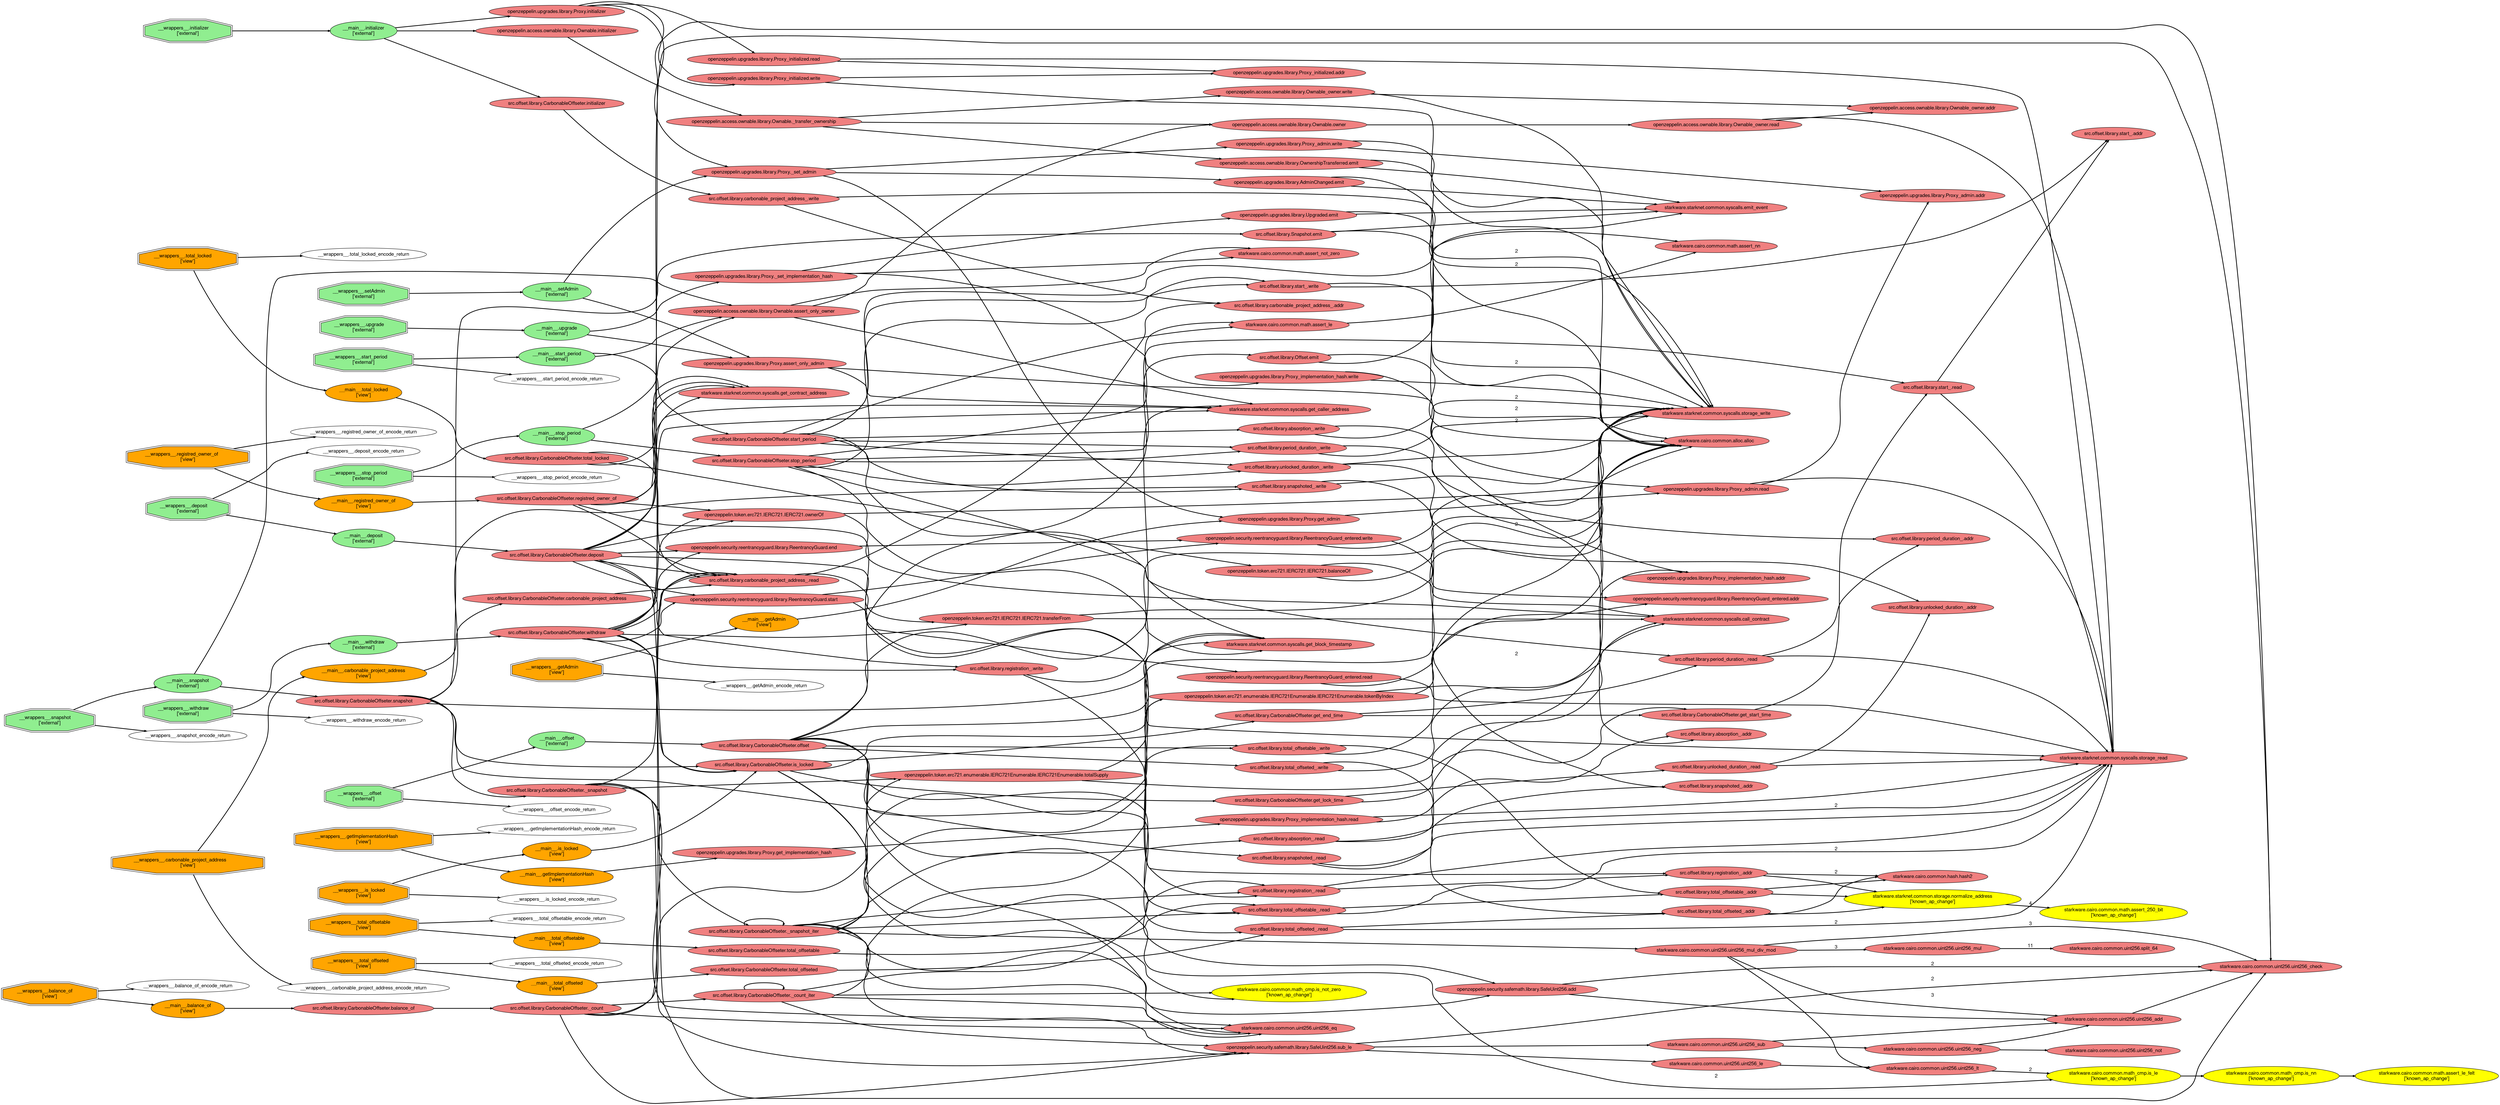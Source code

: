 // Call flow graph
digraph CarbonableOffseter {
	graph [fontname="Helvetica,Arial,sans-serif" fontsize=20 layout=dot newrank=true rankdir=LR]
	node [fontname="Helvetica,Arial,sans-serif" pencolor="#00000044" shape="rect, plaintext" style=filled]
	edge [arrowsize=0.5 fontname="Helvetica,Arial,sans-serif" labeldistance=3 labelfontcolor="#00000080" penwidth=2]
	0 [label="starkware.cairo.common.alloc.alloc" color="" fillcolor=lightcoral shape=oval style=filled]
	3 [label="starkware.cairo.common.hash.hash2" color="" fillcolor=lightcoral shape=oval style=filled]
	9 [label="starkware.cairo.common.math.assert_not_zero" color="" fillcolor=lightcoral shape=oval style=filled]
	14 [label="starkware.cairo.common.math.assert_nn" color="" fillcolor=lightcoral shape=oval style=filled]
	18 [label="starkware.cairo.common.math.assert_le" color="" fillcolor=lightcoral shape=oval style=filled]
	23 [label="starkware.cairo.common.math.assert_250_bit\l['known_ap_change']" color="" fillcolor=yellow shape=oval style=filled]
	36 [label="starkware.cairo.common.math.assert_le_felt\l['known_ap_change']" color="" fillcolor=yellow shape=oval style=filled]
	81 [label="starkware.starknet.common.storage.normalize_address\l['known_ap_change']" color="" fillcolor=yellow shape=oval style=filled]
	121 [label="starkware.starknet.common.syscalls.call_contract" color="" fillcolor=lightcoral shape=oval style=filled]
	133 [label="starkware.starknet.common.syscalls.get_caller_address" color="" fillcolor=lightcoral shape=oval style=filled]
	140 [label="starkware.starknet.common.syscalls.get_contract_address" color="" fillcolor=lightcoral shape=oval style=filled]
	147 [label="starkware.starknet.common.syscalls.get_block_timestamp" color="" fillcolor=lightcoral shape=oval style=filled]
	154 [label="starkware.starknet.common.syscalls.storage_read" color="" fillcolor=lightcoral shape=oval style=filled]
	162 [label="starkware.starknet.common.syscalls.storage_write" color="" fillcolor=lightcoral shape=oval style=filled]
	170 [label="starkware.starknet.common.syscalls.emit_event" color="" fillcolor=lightcoral shape=oval style=filled]
	180 [label="starkware.cairo.common.math_cmp.is_not_zero\l['known_ap_change']" color="" fillcolor=yellow shape=oval style=filled]
	188 [label="starkware.cairo.common.math_cmp.is_nn\l['known_ap_change']" color="" fillcolor=yellow shape=oval style=filled]
	221 [label="starkware.cairo.common.math_cmp.is_le\l['known_ap_change']" color="" fillcolor=yellow shape=oval style=filled]
	226 [label="starkware.cairo.common.uint256.uint256_check" color="" fillcolor=lightcoral shape=oval style=filled]
	231 [label="starkware.cairo.common.uint256.uint256_add" color="" fillcolor=lightcoral shape=oval style=filled]
	253 [label="starkware.cairo.common.uint256.split_64" color="" fillcolor=lightcoral shape=oval style=filled]
	269 [label="starkware.cairo.common.uint256.uint256_mul" color="" fillcolor=lightcoral shape=oval style=filled]
	357 [label="starkware.cairo.common.uint256.uint256_lt" color="" fillcolor=lightcoral shape=oval style=filled]
	374 [label="starkware.cairo.common.uint256.uint256_le" color="" fillcolor=lightcoral shape=oval style=filled]
	386 [label="starkware.cairo.common.uint256.uint256_mul_div_mod" color="" fillcolor=lightcoral shape=oval style=filled]
	472 [label="starkware.cairo.common.uint256.uint256_not" color="" fillcolor=lightcoral shape=oval style=filled]
	480 [label="starkware.cairo.common.uint256.uint256_neg" color="" fillcolor=lightcoral shape=oval style=filled]
	495 [label="starkware.cairo.common.uint256.uint256_sub" color="" fillcolor=lightcoral shape=oval style=filled]
	511 [label="starkware.cairo.common.uint256.uint256_eq" color="" fillcolor=lightcoral shape=oval style=filled]
	533 [label="openzeppelin.access.ownable.library.OwnershipTransferred.emit" color="" fillcolor=lightcoral shape=oval style=filled]
	558 [label="openzeppelin.access.ownable.library.Ownable_owner.addr" color="" fillcolor=lightcoral shape=oval style=filled]
	563 [label="openzeppelin.access.ownable.library.Ownable_owner.read" color="" fillcolor=lightcoral shape=oval style=filled]
	576 [label="openzeppelin.access.ownable.library.Ownable_owner.write" color="" fillcolor=lightcoral shape=oval style=filled]
	588 [label="openzeppelin.access.ownable.library.Ownable.initializer" color="" fillcolor=lightcoral shape=oval style=filled]
	595 [label="openzeppelin.access.ownable.library.Ownable.assert_only_owner" color="" fillcolor=lightcoral shape=oval style=filled]
	610 [label="openzeppelin.access.ownable.library.Ownable.owner" color="" fillcolor=lightcoral shape=oval style=filled]
	616 [label="openzeppelin.access.ownable.library.Ownable._transfer_ownership" color="" fillcolor=lightcoral shape=oval style=filled]
	637 [label="openzeppelin.upgrades.library.Upgraded.emit" color="" fillcolor=lightcoral shape=oval style=filled]
	661 [label="openzeppelin.upgrades.library.AdminChanged.emit" color="" fillcolor=lightcoral shape=oval style=filled]
	686 [label="openzeppelin.upgrades.library.Proxy_implementation_hash.addr" color="" fillcolor=lightcoral shape=oval style=filled]
	691 [label="openzeppelin.upgrades.library.Proxy_implementation_hash.read" color="" fillcolor=lightcoral shape=oval style=filled]
	704 [label="openzeppelin.upgrades.library.Proxy_implementation_hash.write" color="" fillcolor=lightcoral shape=oval style=filled]
	716 [label="openzeppelin.upgrades.library.Proxy_admin.addr" color="" fillcolor=lightcoral shape=oval style=filled]
	721 [label="openzeppelin.upgrades.library.Proxy_admin.read" color="" fillcolor=lightcoral shape=oval style=filled]
	734 [label="openzeppelin.upgrades.library.Proxy_admin.write" color="" fillcolor=lightcoral shape=oval style=filled]
	746 [label="openzeppelin.upgrades.library.Proxy_initialized.addr" color="" fillcolor=lightcoral shape=oval style=filled]
	751 [label="openzeppelin.upgrades.library.Proxy_initialized.read" color="" fillcolor=lightcoral shape=oval style=filled]
	764 [label="openzeppelin.upgrades.library.Proxy_initialized.write" color="" fillcolor=lightcoral shape=oval style=filled]
	776 [label="openzeppelin.upgrades.library.Proxy.initializer" color="" fillcolor=lightcoral shape=oval style=filled]
	794 [label="openzeppelin.upgrades.library.Proxy.assert_only_admin" color="" fillcolor=lightcoral shape=oval style=filled]
	807 [label="openzeppelin.upgrades.library.Proxy.get_implementation_hash" color="" fillcolor=lightcoral shape=oval style=filled]
	813 [label="openzeppelin.upgrades.library.Proxy.get_admin" color="" fillcolor=lightcoral shape=oval style=filled]
	819 [label="openzeppelin.upgrades.library.Proxy._set_admin" color="" fillcolor=lightcoral shape=oval style=filled]
	840 [label="openzeppelin.upgrades.library.Proxy._set_implementation_hash" color="" fillcolor=lightcoral shape=oval style=filled]
	858 [label="openzeppelin.security.safemath.library.SafeUint256.add" color="" fillcolor=lightcoral shape=oval style=filled]
	879 [label="openzeppelin.security.safemath.library.SafeUint256.sub_le" color="" fillcolor=lightcoral shape=oval style=filled]
	906 [label="openzeppelin.token.erc721.IERC721.IERC721.balanceOf" color="" fillcolor=lightcoral shape=oval style=filled]
	930 [label="openzeppelin.token.erc721.IERC721.IERC721.ownerOf" color="" fillcolor=lightcoral shape=oval style=filled]
	954 [label="openzeppelin.token.erc721.IERC721.IERC721.transferFrom" color="" fillcolor=lightcoral shape=oval style=filled]
	976 [label="openzeppelin.token.erc721.enumerable.IERC721Enumerable.IERC721Enumerable.totalSupply" color="" fillcolor=lightcoral shape=oval style=filled]
	997 [label="openzeppelin.token.erc721.enumerable.IERC721Enumerable.IERC721Enumerable.tokenByIndex" color="" fillcolor=lightcoral shape=oval style=filled]
	1022 [label="openzeppelin.security.reentrancyguard.library.ReentrancyGuard_entered.addr" color="" fillcolor=lightcoral shape=oval style=filled]
	1027 [label="openzeppelin.security.reentrancyguard.library.ReentrancyGuard_entered.read" color="" fillcolor=lightcoral shape=oval style=filled]
	1040 [label="openzeppelin.security.reentrancyguard.library.ReentrancyGuard_entered.write" color="" fillcolor=lightcoral shape=oval style=filled]
	1052 [label="openzeppelin.security.reentrancyguard.library.ReentrancyGuard.start" color="" fillcolor=lightcoral shape=oval style=filled]
	1067 [label="openzeppelin.security.reentrancyguard.library.ReentrancyGuard.end" color="" fillcolor=lightcoral shape=oval style=filled]
	1075 [label="src.offset.library.Offset.emit" color="" fillcolor=lightcoral shape=oval style=filled]
	1102 [label="src.offset.library.Snapshot.emit" color="" fillcolor=lightcoral shape=oval style=filled]
	1126 [label="src.offset.library.carbonable_project_address_.addr" color="" fillcolor=lightcoral shape=oval style=filled]
	1131 [label="src.offset.library.carbonable_project_address_.read" color="" fillcolor=lightcoral shape=oval style=filled]
	1144 [label="src.offset.library.carbonable_project_address_.write" color="" fillcolor=lightcoral shape=oval style=filled]
	1156 [label="src.offset.library.start_.addr" color="" fillcolor=lightcoral shape=oval style=filled]
	1161 [label="src.offset.library.start_.read" color="" fillcolor=lightcoral shape=oval style=filled]
	1174 [label="src.offset.library.start_.write" color="" fillcolor=lightcoral shape=oval style=filled]
	1186 [label="src.offset.library.unlocked_duration_.addr" color="" fillcolor=lightcoral shape=oval style=filled]
	1191 [label="src.offset.library.unlocked_duration_.read" color="" fillcolor=lightcoral shape=oval style=filled]
	1204 [label="src.offset.library.unlocked_duration_.write" color="" fillcolor=lightcoral shape=oval style=filled]
	1216 [label="src.offset.library.period_duration_.addr" color="" fillcolor=lightcoral shape=oval style=filled]
	1221 [label="src.offset.library.period_duration_.read" color="" fillcolor=lightcoral shape=oval style=filled]
	1234 [label="src.offset.library.period_duration_.write" color="" fillcolor=lightcoral shape=oval style=filled]
	1246 [label="src.offset.library.registration_.addr" color="" fillcolor=lightcoral shape=oval style=filled]
	1263 [label="src.offset.library.registration_.read" color="" fillcolor=lightcoral shape=oval style=filled]
	1278 [label="src.offset.library.registration_.write" color="" fillcolor=lightcoral shape=oval style=filled]
	1292 [label="src.offset.library.absorption_.addr" color="" fillcolor=lightcoral shape=oval style=filled]
	1297 [label="src.offset.library.absorption_.read" color="" fillcolor=lightcoral shape=oval style=filled]
	1316 [label="src.offset.library.absorption_.write" color="" fillcolor=lightcoral shape=oval style=filled]
	1333 [label="src.offset.library.total_offsetable_.addr" color="" fillcolor=lightcoral shape=oval style=filled]
	1347 [label="src.offset.library.total_offsetable_.read" color="" fillcolor=lightcoral shape=oval style=filled]
	1367 [label="src.offset.library.total_offsetable_.write" color="" fillcolor=lightcoral shape=oval style=filled]
	1385 [label="src.offset.library.total_offseted_.addr" color="" fillcolor=lightcoral shape=oval style=filled]
	1399 [label="src.offset.library.total_offseted_.read" color="" fillcolor=lightcoral shape=oval style=filled]
	1419 [label="src.offset.library.total_offseted_.write" color="" fillcolor=lightcoral shape=oval style=filled]
	1437 [label="src.offset.library.snapshoted_.addr" color="" fillcolor=lightcoral shape=oval style=filled]
	1442 [label="src.offset.library.snapshoted_.read" color="" fillcolor=lightcoral shape=oval style=filled]
	1455 [label="src.offset.library.snapshoted_.write" color="" fillcolor=lightcoral shape=oval style=filled]
	1467 [label="src.offset.library.CarbonableOffseter.initializer" color="" fillcolor=lightcoral shape=oval style=filled]
	1474 [label="src.offset.library.CarbonableOffseter.carbonable_project_address" color="" fillcolor=lightcoral shape=oval style=filled]
	1480 [label="src.offset.library.CarbonableOffseter.get_start_time" color="" fillcolor=lightcoral shape=oval style=filled]
	1486 [label="src.offset.library.CarbonableOffseter.get_lock_time" color="" fillcolor=lightcoral shape=oval style=filled]
	1501 [label="src.offset.library.CarbonableOffseter.get_end_time" color="" fillcolor=lightcoral shape=oval style=filled]
	1516 [label="src.offset.library.CarbonableOffseter.is_locked" color="" fillcolor=lightcoral shape=oval style=filled]
	1551 [label="src.offset.library.CarbonableOffseter.total_locked" color="" fillcolor=lightcoral shape=oval style=filled]
	1571 [label="src.offset.library.CarbonableOffseter.balance_of" color="" fillcolor=lightcoral shape=oval style=filled]
	1580 [label="src.offset.library.CarbonableOffseter.registred_owner_of" color="" fillcolor=lightcoral shape=oval style=filled]
	1609 [label="src.offset.library.CarbonableOffseter.total_offsetable" color="" fillcolor=lightcoral shape=oval style=filled]
	1616 [label="src.offset.library.CarbonableOffseter.total_offseted" color="" fillcolor=lightcoral shape=oval style=filled]
	1623 [label="src.offset.library.CarbonableOffseter.start_period" color="" fillcolor=lightcoral shape=oval style=filled]
	1661 [label="src.offset.library.CarbonableOffseter.stop_period" color="" fillcolor=lightcoral shape=oval style=filled]
	1697 [label="src.offset.library.CarbonableOffseter.deposit" color="" fillcolor=lightcoral shape=oval style=filled]
	1752 [label="src.offset.library.CarbonableOffseter.withdraw" color="" fillcolor=lightcoral shape=oval style=filled]
	1808 [label="src.offset.library.CarbonableOffseter.offset" color="" fillcolor=lightcoral shape=oval style=filled]
	1877 [label="src.offset.library.CarbonableOffseter.snapshot" color="" fillcolor=lightcoral shape=oval style=filled]
	1914 [label="src.offset.library.CarbonableOffseter._count" color="" fillcolor=lightcoral shape=oval style=filled]
	1969 [label="src.offset.library.CarbonableOffseter._count_iter" color="" fillcolor=lightcoral shape=oval style=filled]
	2034 [label="src.offset.library.CarbonableOffseter._snapshot" color="" fillcolor=lightcoral shape=oval style=filled]
	2088 [label="src.offset.library.CarbonableOffseter._snapshot_iter" color="" fillcolor=lightcoral shape=oval style=filled]
	2183 [label="__main__.initializer\l['external']" color="" fillcolor=lightgreen shape=oval style=filled]
	2196 [label="__wrappers__.initializer\l['external']" color="" fillcolor=lightgreen shape=doubleoctagon style=filled]
	2216 [label="__main__.getImplementationHash\l['view']" color="" fillcolor=orange shape=oval style=filled]
	2222 [label="__wrappers__.getImplementationHash_encode_return" color="" fillcolor=white shape=oval style=solid]
	2231 [label="__wrappers__.getImplementationHash\l['view']" color="" fillcolor=orange shape=doubleoctagon style=filled]
	2246 [label="__main__.getAdmin\l['view']" color="" fillcolor=orange shape=oval style=filled]
	2252 [label="__wrappers__.getAdmin_encode_return" color="" fillcolor=white shape=oval style=solid]
	2261 [label="__wrappers__.getAdmin\l['view']" color="" fillcolor=orange shape=doubleoctagon style=filled]
	2276 [label="__main__.upgrade\l['external']" color="" fillcolor=lightgreen shape=oval style=filled]
	2285 [label="__wrappers__.upgrade\l['external']" color="" fillcolor=lightgreen shape=doubleoctagon style=filled]
	2303 [label="__main__.setAdmin\l['external']" color="" fillcolor=lightgreen shape=oval style=filled]
	2312 [label="__wrappers__.setAdmin\l['external']" color="" fillcolor=lightgreen shape=doubleoctagon style=filled]
	2330 [label="__main__.carbonable_project_address\l['view']" color="" fillcolor=orange shape=oval style=filled]
	2336 [label="__wrappers__.carbonable_project_address_encode_return" color="" fillcolor=white shape=oval style=solid]
	2345 [label="__wrappers__.carbonable_project_address\l['view']" color="" fillcolor=orange shape=doubleoctagon style=filled]
	2360 [label="__main__.is_locked\l['view']" color="" fillcolor=orange shape=oval style=filled]
	2366 [label="__wrappers__.is_locked_encode_return" color="" fillcolor=white shape=oval style=solid]
	2375 [label="__wrappers__.is_locked\l['view']" color="" fillcolor=orange shape=doubleoctagon style=filled]
	2390 [label="__main__.total_offsetable\l['view']" color="" fillcolor=orange shape=oval style=filled]
	2397 [label="__wrappers__.total_offsetable_encode_return" color="" fillcolor=white shape=oval style=solid]
	2407 [label="__wrappers__.total_offsetable\l['view']" color="" fillcolor=orange shape=doubleoctagon style=filled]
	2425 [label="__main__.total_offseted\l['view']" color="" fillcolor=orange shape=oval style=filled]
	2432 [label="__wrappers__.total_offseted_encode_return" color="" fillcolor=white shape=oval style=solid]
	2442 [label="__wrappers__.total_offseted\l['view']" color="" fillcolor=orange shape=doubleoctagon style=filled]
	2460 [label="__main__.total_locked\l['view']" color="" fillcolor=orange shape=oval style=filled]
	2466 [label="__wrappers__.total_locked_encode_return" color="" fillcolor=white shape=oval style=solid]
	2476 [label="__wrappers__.total_locked\l['view']" color="" fillcolor=orange shape=doubleoctagon style=filled]
	2491 [label="__main__.balance_of\l['view']" color="" fillcolor=orange shape=oval style=filled]
	2498 [label="__wrappers__.balance_of_encode_return" color="" fillcolor=white shape=oval style=solid]
	2507 [label="__wrappers__.balance_of\l['view']" color="" fillcolor=orange shape=doubleoctagon style=filled]
	2525 [label="__main__.registred_owner_of\l['view']" color="" fillcolor=orange shape=oval style=filled]
	2533 [label="__wrappers__.registred_owner_of_encode_return" color="" fillcolor=white shape=oval style=solid]
	2542 [label="__wrappers__.registred_owner_of\l['view']" color="" fillcolor=orange shape=doubleoctagon style=filled]
	2561 [label="__main__.offset\l['external']" color="" fillcolor=lightgreen shape=oval style=filled]
	2567 [label="__wrappers__.offset_encode_return" color="" fillcolor=white shape=oval style=solid]
	2576 [label="__wrappers__.offset\l['external']" color="" fillcolor=lightgreen shape=doubleoctagon style=filled]
	2591 [label="__main__.snapshot\l['external']" color="" fillcolor=lightgreen shape=oval style=filled]
	2599 [label="__wrappers__.snapshot_encode_return" color="" fillcolor=white shape=oval style=solid]
	2608 [label="__wrappers__.snapshot\l['external']" color="" fillcolor=lightgreen shape=doubleoctagon style=filled]
	2623 [label="__main__.start_period\l['external']" color="" fillcolor=lightgreen shape=oval style=filled]
	2634 [label="__wrappers__.start_period_encode_return" color="" fillcolor=white shape=oval style=solid]
	2643 [label="__wrappers__.start_period\l['external']" color="" fillcolor=lightgreen shape=doubleoctagon style=filled]
	2663 [label="__main__.stop_period\l['external']" color="" fillcolor=lightgreen shape=oval style=filled]
	2671 [label="__wrappers__.stop_period_encode_return" color="" fillcolor=white shape=oval style=solid]
	2680 [label="__wrappers__.stop_period\l['external']" color="" fillcolor=lightgreen shape=doubleoctagon style=filled]
	2695 [label="__main__.deposit\l['external']" color="" fillcolor=lightgreen shape=oval style=filled]
	2703 [label="__wrappers__.deposit_encode_return" color="" fillcolor=white shape=oval style=solid]
	2712 [label="__wrappers__.deposit\l['external']" color="" fillcolor=lightgreen shape=doubleoctagon style=filled]
	2731 [label="__main__.withdraw\l['external']" color="" fillcolor=lightgreen shape=oval style=filled]
	2739 [label="__wrappers__.withdraw_encode_return" color="" fillcolor=white shape=oval style=solid]
	2748 [label="__wrappers__.withdraw\l['external']" color="" fillcolor=lightgreen shape=doubleoctagon style=filled]
	18 -> 14
	81 -> 23 [label=4]
	188 -> 36
	221 -> 188
	231 -> 226
	269 -> 253 [label=11]
	357 -> 221 [label=2]
	374 -> 357
	386 -> 269 [label=3]
	386 -> 226 [label=3]
	386 -> 231 [label=3]
	386 -> 357
	480 -> 472
	480 -> 231
	495 -> 480
	495 -> 231
	533 -> 0 [label=2]
	533 -> 170
	563 -> 558
	563 -> 154
	576 -> 558
	576 -> 162
	588 -> 616
	595 -> 610
	595 -> 133
	595 -> 9
	610 -> 563
	616 -> 610
	616 -> 576
	616 -> 533
	637 -> 0 [label=2]
	637 -> 170
	661 -> 0 [label=2]
	661 -> 170
	691 -> 686
	691 -> 154
	704 -> 686
	704 -> 162
	721 -> 716
	721 -> 154
	734 -> 716
	734 -> 162
	751 -> 746
	751 -> 154
	764 -> 746
	764 -> 162
	776 -> 751
	776 -> 764
	776 -> 819
	794 -> 133
	794 -> 721
	807 -> 691
	813 -> 721
	819 -> 813
	819 -> 734
	819 -> 661
	840 -> 9
	840 -> 704
	840 -> 637
	858 -> 226 [label=2]
	858 -> 231
	879 -> 226 [label=2]
	879 -> 374
	879 -> 495
	906 -> 0
	906 -> 121
	930 -> 0
	930 -> 121
	954 -> 0
	954 -> 121
	976 -> 0
	976 -> 121
	997 -> 0
	997 -> 121
	1027 -> 1022
	1027 -> 154
	1040 -> 1022
	1040 -> 162
	1052 -> 1027
	1052 -> 1040
	1067 -> 1040
	1075 -> 0 [label=2]
	1075 -> 170
	1102 -> 0 [label=2]
	1102 -> 170
	1131 -> 1126
	1131 -> 154
	1144 -> 1126
	1144 -> 162
	1161 -> 1156
	1161 -> 154
	1174 -> 1156
	1174 -> 162
	1191 -> 1186
	1191 -> 154
	1204 -> 1186
	1204 -> 162
	1221 -> 1216
	1221 -> 154
	1234 -> 1216
	1234 -> 162
	1246 -> 3 [label=2]
	1246 -> 81
	1263 -> 1246
	1263 -> 154
	1278 -> 1246
	1278 -> 162
	1297 -> 1292
	1297 -> 154 [label=2]
	1316 -> 1292
	1316 -> 162 [label=2]
	1333 -> 3
	1333 -> 81
	1347 -> 1333
	1347 -> 154 [label=2]
	1367 -> 1333
	1367 -> 162 [label=2]
	1385 -> 3
	1385 -> 81
	1399 -> 1385
	1399 -> 154 [label=2]
	1419 -> 1385
	1419 -> 162 [label=2]
	1442 -> 1437
	1442 -> 154
	1455 -> 1437
	1455 -> 162
	1467 -> 1144
	1474 -> 1131
	1480 -> 1161
	1486 -> 1480
	1486 -> 1191
	1501 -> 1480
	1501 -> 1221
	1516 -> 147
	1516 -> 1486
	1516 -> 1501
	1516 -> 221 [label=2]
	1516 -> 180
	1551 -> 140
	1551 -> 1131
	1551 -> 906
	1571 -> 1914
	1580 -> 226
	1580 -> 140
	1580 -> 1131
	1580 -> 930
	1580 -> 1263
	1609 -> 1347
	1616 -> 1399
	1623 -> 14
	1623 -> 18
	1623 -> 1316
	1623 -> 147
	1623 -> 1174
	1623 -> 1234
	1623 -> 1204
	1623 -> 1455
	1661 -> 147
	1661 -> 1161
	1661 -> 1221
	1661 -> 18
	1661 -> 1174
	1661 -> 1234
	1661 -> 1204
	1697 -> 1052
	1697 -> 1516
	1697 -> 226
	1697 -> 1131
	1697 -> 133
	1697 -> 140
	1697 -> 954
	1697 -> 930
	1697 -> 1278
	1697 -> 1067
	1752 -> 1052
	1752 -> 1516
	1752 -> 226
	1752 -> 1278
	1752 -> 1131
	1752 -> 140
	1752 -> 133
	1752 -> 954
	1752 -> 930
	1752 -> 1067
	1808 -> 133
	1808 -> 1347
	1808 -> 511
	1808 -> 1399
	1808 -> 858
	1808 -> 1367
	1808 -> 1419
	1808 -> 147
	1808 -> 1075
	1877 -> 1516
	1877 -> 1442
	1877 -> 1455
	1877 -> 2034
	1877 -> 147
	1877 -> 1102
	1914 -> 1131
	1914 -> 976
	1914 -> 511
	1914 -> 879
	1914 -> 1969
	1969 -> 997
	1969 -> 1263
	1969 -> 180
	1969 -> 511
	1969 -> 879
	1969 -> 1969
	2034 -> 1131
	2034 -> 976
	2034 -> 511
	2034 -> 879
	2034 -> 2088
	2088 -> 997
	2088 -> 1263
	2088 -> 1297
	2088 -> 386
	2088 -> 1347
	2088 -> 858
	2088 -> 1367
	2088 -> 511
	2088 -> 879
	2088 -> 2088
	2183 -> 1467
	2183 -> 588
	2183 -> 776
	2196 -> 2183
	2216 -> 807
	2231 -> 2216
	2231 -> 2222
	2246 -> 813
	2261 -> 2246
	2261 -> 2252
	2276 -> 794
	2276 -> 840
	2285 -> 2276
	2303 -> 794
	2303 -> 819
	2312 -> 2303
	2330 -> 1474
	2345 -> 2330
	2345 -> 2336
	2360 -> 1516
	2375 -> 2360
	2375 -> 2366
	2390 -> 1609
	2407 -> 2390
	2407 -> 2397
	2425 -> 1616
	2442 -> 2425
	2442 -> 2432
	2460 -> 1551
	2476 -> 2460
	2476 -> 2466
	2491 -> 1571
	2507 -> 2491
	2507 -> 2498
	2525 -> 1580
	2542 -> 2525
	2542 -> 2533
	2561 -> 1808
	2576 -> 2561
	2576 -> 2567
	2591 -> 595
	2591 -> 1877
	2608 -> 2591
	2608 -> 2599
	2623 -> 595
	2623 -> 1623
	2643 -> 2623
	2643 -> 2634
	2663 -> 595
	2663 -> 1661
	2680 -> 2663
	2680 -> 2671
	2695 -> 1697
	2712 -> 2695
	2712 -> 2703
	2731 -> 1752
	2748 -> 2731
	2748 -> 2739
}
